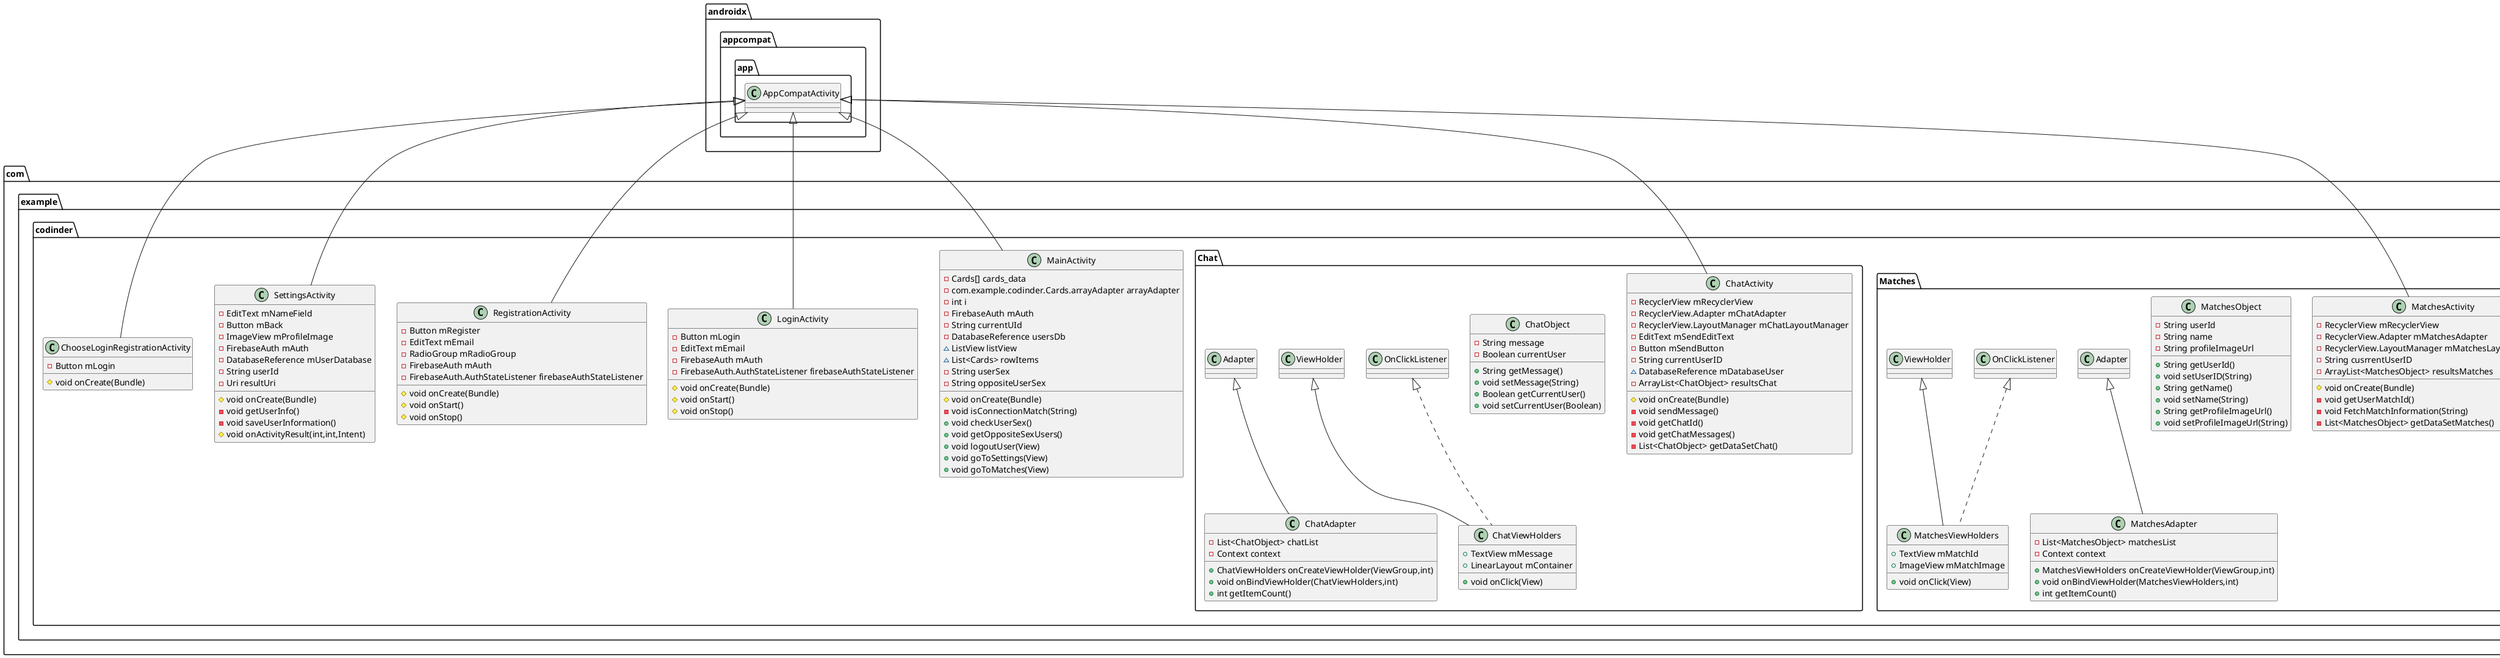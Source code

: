 @startuml
class com.example.codinder.LoginActivity {
- Button mLogin
- EditText mEmail
- FirebaseAuth mAuth
- FirebaseAuth.AuthStateListener firebaseAuthStateListener
# void onCreate(Bundle)
# void onStart()
# void onStop()
}
class com.example.codinder.Matches.MatchesAdapter {
- List<MatchesObject> matchesList
- Context context
+ MatchesViewHolders onCreateViewHolder(ViewGroup,int)
+ void onBindViewHolder(MatchesViewHolders,int)
+ int getItemCount()
}
class com.example.codinder.Matches.MatchesActivity {
- RecyclerView mRecyclerView
- RecyclerView.Adapter mMatchesAdapter
- RecyclerView.LayoutManager mMatchesLayoutManager
- String cusrrentUserID
- ArrayList<MatchesObject> resultsMatches
# void onCreate(Bundle)
- void getUserMatchId()
- void FetchMatchInformation(String)
- List<MatchesObject> getDataSetMatches()
}
class com.example.codinder.RegistrationActivity {
- Button mRegister
- EditText mEmail
- RadioGroup mRadioGroup
- FirebaseAuth mAuth
- FirebaseAuth.AuthStateListener firebaseAuthStateListener
# void onCreate(Bundle)
# void onStart()
# void onStop()
}
class com.example.codinder.Matches.MatchesViewHolders {
+ TextView mMatchId
+ ImageView mMatchImage
+ void onClick(View)
}
class com.example.codinder.Chat.ChatActivity {
- RecyclerView mRecyclerView
- RecyclerView.Adapter mChatAdapter
- RecyclerView.LayoutManager mChatLayoutManager
- EditText mSendEditText
- Button mSendButton
- String currentUserID
~ DatabaseReference mDatabaseUser
- ArrayList<ChatObject> resultsChat
# void onCreate(Bundle)
- void sendMessage()
- void getChatId()
- void getChatMessages()
- List<ChatObject> getDataSetChat()
}
class com.example.codinder.SettingsActivity {
- EditText mNameField
- Button mBack
- ImageView mProfileImage
- FirebaseAuth mAuth
- DatabaseReference mUserDatabase
- String userId
- Uri resultUri
# void onCreate(Bundle)
- void getUserInfo()
- void saveUserInformation()
# void onActivityResult(int,int,Intent)
}
class com.example.codinder.ChooseLoginRegistrationActivity {
- Button mLogin
# void onCreate(Bundle)
}
class com.example.codinder.Chat.ChatObject {
- String message
- Boolean currentUser
+ String getMessage()
+ void setMessage(String)
+ Boolean getCurrentUser()
+ void setCurrentUser(Boolean)
}
class com.example.codinder.Chat.ChatViewHolders {
+ TextView mMessage
+ LinearLayout mContainer
+ void onClick(View)
}
class com.example.codinder.Cards.Cards {
- String userId
- String name
- String profileImageUrl
+ String getUserId()
+ void setUserID(String)
+ String getName()
+ void setName(String)
+ String getProfileImageUrl()
+ void setProfileImageUrl(String)
}
class com.example.codinder.Chat.ChatAdapter {
- List<ChatObject> chatList
- Context context
+ ChatViewHolders onCreateViewHolder(ViewGroup,int)
+ void onBindViewHolder(ChatViewHolders,int)
+ int getItemCount()
}
class com.example.codinder.Matches.MatchesObject {
- String userId
- String name
- String profileImageUrl
+ String getUserId()
+ void setUserID(String)
+ String getName()
+ void setName(String)
+ String getProfileImageUrl()
+ void setProfileImageUrl(String)
}
class com.example.codinder.MainActivity {
- Cards[] cards_data
- com.example.codinder.Cards.arrayAdapter arrayAdapter
- int i
- FirebaseAuth mAuth
- String currentUId
- DatabaseReference usersDb
~ ListView listView
~ List<Cards> rowItems
- String userSex
- String oppositeUserSex
# void onCreate(Bundle)
- void isConnectionMatch(String)
+ void checkUserSex()
+ void getOppositeSexUsers()
+ void logoutUser(View)
+ void goToSettings(View)
+ void goToMatches(View)
}
class com.example.codinder.Cards.arrayAdapter {
~ Context context
+ View getView(int,View,ViewGroup)
}


androidx.appcompat.app.AppCompatActivity <|-- com.example.codinder.LoginActivity
com.example.codinder.Matches.Adapter <|-- com.example.codinder.Matches.MatchesAdapter
androidx.appcompat.app.AppCompatActivity <|-- com.example.codinder.Matches.MatchesActivity
androidx.appcompat.app.AppCompatActivity <|-- com.example.codinder.RegistrationActivity
com.example.codinder.Matches.OnClickListener <|.. com.example.codinder.Matches.MatchesViewHolders
com.example.codinder.Matches.ViewHolder <|-- com.example.codinder.Matches.MatchesViewHolders
androidx.appcompat.app.AppCompatActivity <|-- com.example.codinder.Chat.ChatActivity
androidx.appcompat.app.AppCompatActivity <|-- com.example.codinder.SettingsActivity
androidx.appcompat.app.AppCompatActivity <|-- com.example.codinder.ChooseLoginRegistrationActivity
com.example.codinder.Chat.OnClickListener <|.. com.example.codinder.Chat.ChatViewHolders
com.example.codinder.Chat.ViewHolder <|-- com.example.codinder.Chat.ChatViewHolders
com.example.codinder.Chat.Adapter <|-- com.example.codinder.Chat.ChatAdapter
androidx.appcompat.app.AppCompatActivity <|-- com.example.codinder.MainActivity
android.widget.ArrayAdapter <|-- com.example.codinder.Cards.arrayAdapter
@enduml
